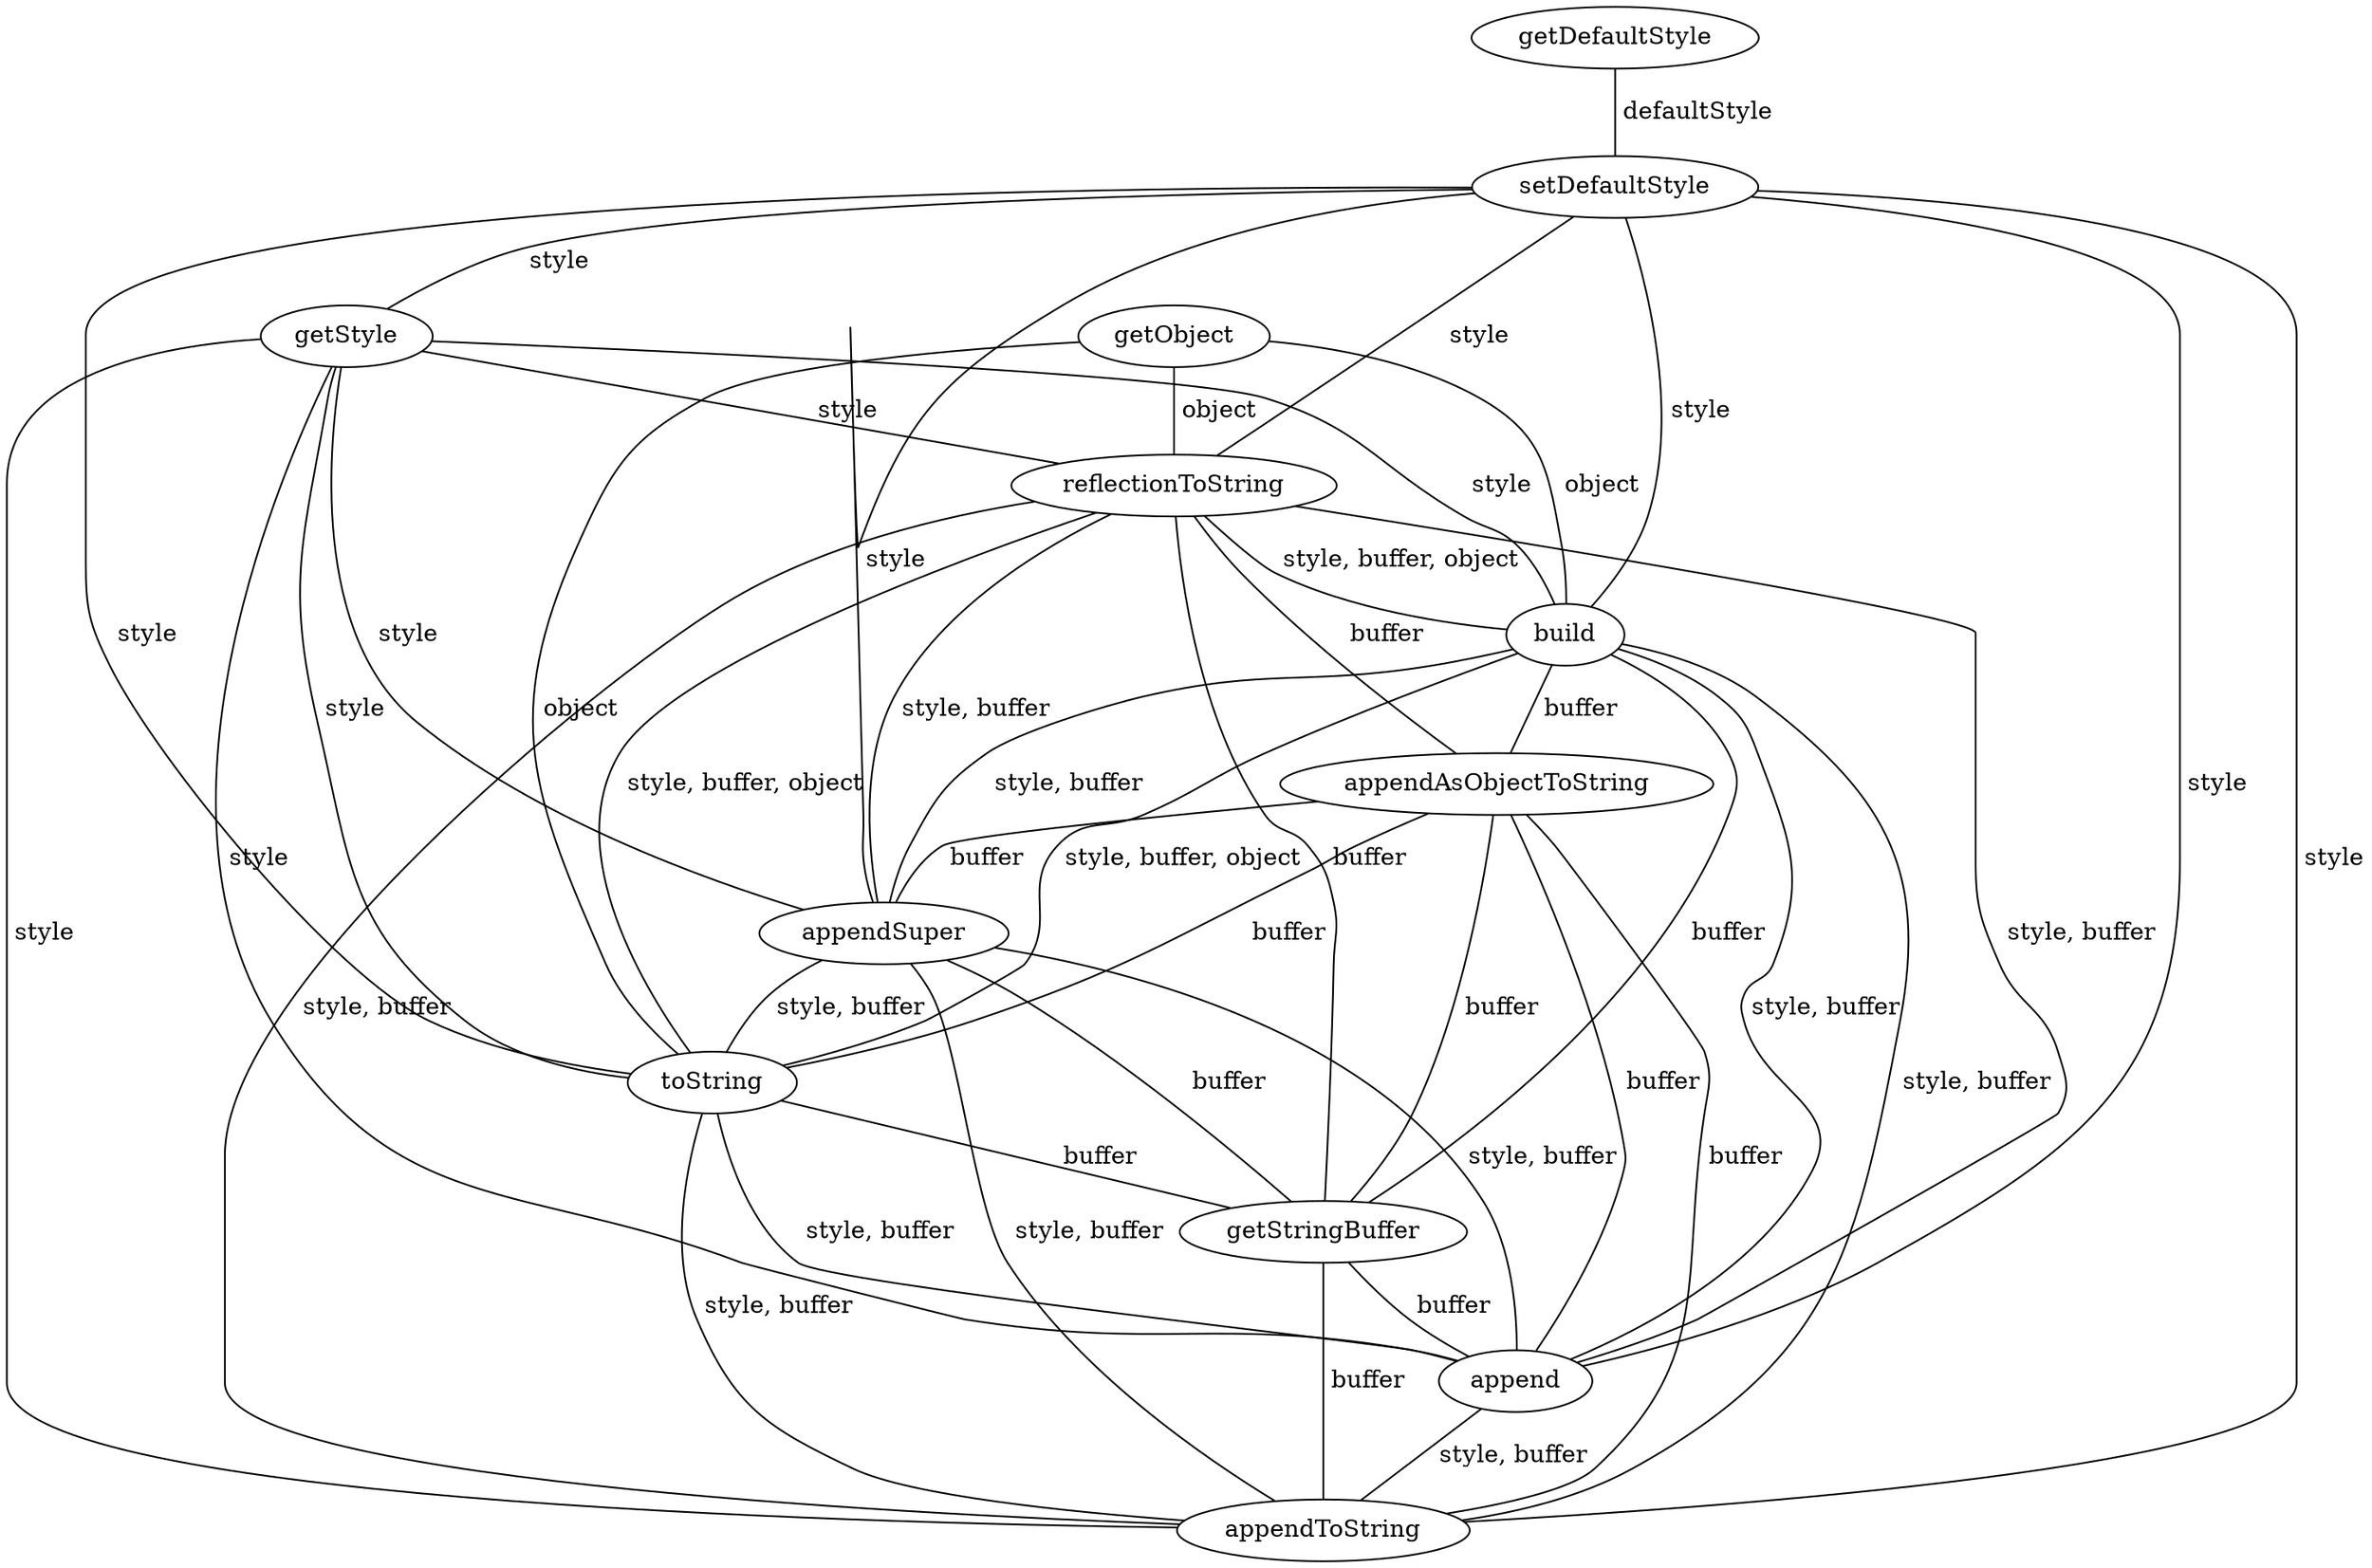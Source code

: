 digraph G {
getDefaultStyle;
setDefaultStyle;
getObject;
getStyle;
reflectionToString;
build;
appendAsObjectToString;
appendSuper;
toString;
getStringBuffer;
append;
appendToString;
getDefaultStyle -> setDefaultStyle [label=" defaultStyle", dir=none];
setDefaultStyle -> getStyle [label=" style", dir=none];
setDefaultStyle -> reflectionToString [label=" style", dir=none];
setDefaultStyle -> build [label=" style", dir=none];
setDefaultStyle -> appendSuper [label=" style", dir=none];
setDefaultStyle -> toString [label=" style", dir=none];
setDefaultStyle -> append [label=" style", dir=none];
setDefaultStyle -> appendToString [label=" style", dir=none];
getObject -> reflectionToString [label=" object", dir=none];
getObject -> build [label=" object", dir=none];
getObject -> toString [label=" object", dir=none];
getStyle -> reflectionToString [label=" style", dir=none];
getStyle -> build [label=" style", dir=none];
getStyle -> appendSuper [label=" style", dir=none];
getStyle -> toString [label=" style", dir=none];
getStyle -> append [label=" style", dir=none];
getStyle -> appendToString [label=" style", dir=none];
reflectionToString -> build [label=" style, buffer, object", dir=none];
reflectionToString -> appendAsObjectToString [label=" buffer", dir=none];
reflectionToString -> appendSuper [label=" style, buffer", dir=none];
reflectionToString -> toString [label=" style, buffer, object", dir=none];
reflectionToString -> getStringBuffer [label=" buffer", dir=none];
reflectionToString -> append [label=" style, buffer", dir=none];
reflectionToString -> appendToString [label=" style, buffer", dir=none];
build -> appendAsObjectToString [label=" buffer", dir=none];
build -> appendSuper [label=" style, buffer", dir=none];
build -> toString [label=" style, buffer, object", dir=none];
build -> getStringBuffer [label=" buffer", dir=none];
build -> append [label=" style, buffer", dir=none];
build -> appendToString [label=" style, buffer", dir=none];
appendAsObjectToString -> appendSuper [label=" buffer", dir=none];
appendAsObjectToString -> toString [label=" buffer", dir=none];
appendAsObjectToString -> getStringBuffer [label=" buffer", dir=none];
appendAsObjectToString -> append [label=" buffer", dir=none];
appendAsObjectToString -> appendToString [label=" buffer", dir=none];
appendSuper -> toString [label=" style, buffer", dir=none];
appendSuper -> getStringBuffer [label=" buffer", dir=none];
appendSuper -> append [label=" style, buffer", dir=none];
appendSuper -> appendToString [label=" style, buffer", dir=none];
toString -> getStringBuffer [label=" buffer", dir=none];
toString -> append [label=" style, buffer", dir=none];
toString -> appendToString [label=" style, buffer", dir=none];
getStringBuffer -> append [label=" buffer", dir=none];
getStringBuffer -> appendToString [label=" buffer", dir=none];
append -> appendToString [label=" style, buffer", dir=none];
}